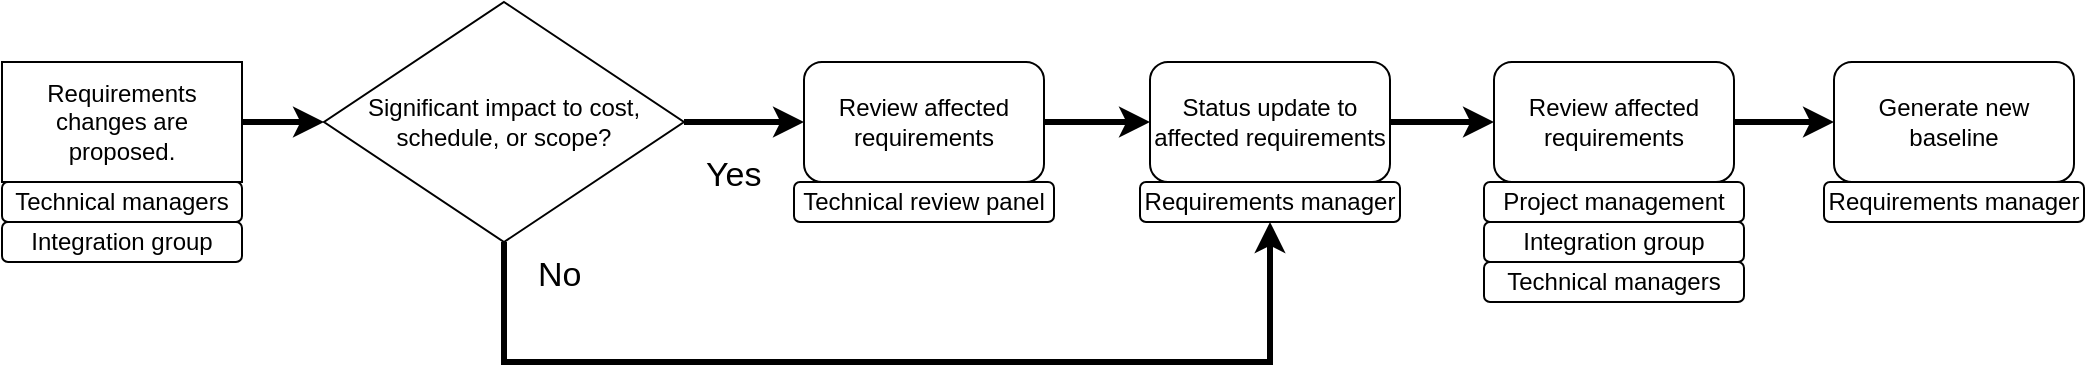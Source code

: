 <mxfile version="24.3.0" type="github">
  <diagram name="Page-1" id="v0yi8HXEAamx-xVk284D">
    <mxGraphModel dx="1363" dy="881" grid="1" gridSize="10" guides="1" tooltips="1" connect="1" arrows="1" fold="1" page="1" pageScale="1" pageWidth="3300" pageHeight="2339" math="0" shadow="0">
      <root>
        <mxCell id="0" />
        <mxCell id="1" parent="0" />
        <mxCell id="uR5suj7HJIv4veP70v_R-18" value="" style="group" vertex="1" connectable="0" parent="1">
          <mxGeometry x="580" y="120" width="130" height="80" as="geometry" />
        </mxCell>
        <mxCell id="uR5suj7HJIv4veP70v_R-3" value="Review affected requirements" style="rounded=1;whiteSpace=wrap;html=1;" vertex="1" parent="uR5suj7HJIv4veP70v_R-18">
          <mxGeometry x="5" width="120" height="60" as="geometry" />
        </mxCell>
        <mxCell id="uR5suj7HJIv4veP70v_R-13" value="Technical review panel" style="rounded=1;whiteSpace=wrap;html=1;" vertex="1" parent="uR5suj7HJIv4veP70v_R-18">
          <mxGeometry y="60" width="130" height="20" as="geometry" />
        </mxCell>
        <mxCell id="uR5suj7HJIv4veP70v_R-19" value="" style="group" vertex="1" connectable="0" parent="1">
          <mxGeometry x="753" y="120" width="130" height="80" as="geometry" />
        </mxCell>
        <mxCell id="uR5suj7HJIv4veP70v_R-4" value="Status update to affected requirements" style="rounded=1;whiteSpace=wrap;html=1;" vertex="1" parent="uR5suj7HJIv4veP70v_R-19">
          <mxGeometry x="5" width="120" height="60" as="geometry" />
        </mxCell>
        <mxCell id="uR5suj7HJIv4veP70v_R-14" value="Requirements manager" style="rounded=1;whiteSpace=wrap;html=1;" vertex="1" parent="uR5suj7HJIv4veP70v_R-19">
          <mxGeometry y="60" width="130" height="20" as="geometry" />
        </mxCell>
        <mxCell id="uR5suj7HJIv4veP70v_R-20" value="" style="group" vertex="1" connectable="0" parent="1">
          <mxGeometry x="1095" y="120" width="130" height="80" as="geometry" />
        </mxCell>
        <mxCell id="uR5suj7HJIv4veP70v_R-5" value="Generate new baseline" style="rounded=1;whiteSpace=wrap;html=1;" vertex="1" parent="uR5suj7HJIv4veP70v_R-20">
          <mxGeometry x="5" width="120" height="60" as="geometry" />
        </mxCell>
        <mxCell id="uR5suj7HJIv4veP70v_R-15" value="Requirements manager" style="rounded=1;whiteSpace=wrap;html=1;" vertex="1" parent="uR5suj7HJIv4veP70v_R-20">
          <mxGeometry y="60" width="130" height="20" as="geometry" />
        </mxCell>
        <mxCell id="uR5suj7HJIv4veP70v_R-30" value="No" style="text;whiteSpace=wrap;html=1;fontSize=17;" vertex="1" parent="1">
          <mxGeometry x="450" y="210" width="30" height="30" as="geometry" />
        </mxCell>
        <mxCell id="uR5suj7HJIv4veP70v_R-32" value="Significant impact to cost, schedule, or scope?" style="rhombus;whiteSpace=wrap;html=1;" vertex="1" parent="1">
          <mxGeometry x="345" y="90" width="180" height="120" as="geometry" />
        </mxCell>
        <mxCell id="uR5suj7HJIv4veP70v_R-34" value="" style="endArrow=classic;html=1;rounded=0;strokeWidth=3;exitX=1;exitY=0.5;exitDx=0;exitDy=0;entryX=0;entryY=0.5;entryDx=0;entryDy=0;" edge="1" parent="1" source="uR5suj7HJIv4veP70v_R-32" target="uR5suj7HJIv4veP70v_R-3">
          <mxGeometry width="50" height="50" relative="1" as="geometry">
            <mxPoint x="569.5" y="120" as="sourcePoint" />
            <mxPoint x="590" y="150" as="targetPoint" />
            <Array as="points" />
          </mxGeometry>
        </mxCell>
        <mxCell id="uR5suj7HJIv4veP70v_R-35" value="" style="group" vertex="1" connectable="0" parent="1">
          <mxGeometry x="925" y="120" width="130" height="100" as="geometry" />
        </mxCell>
        <mxCell id="uR5suj7HJIv4veP70v_R-24" value="Review affected requirements" style="rounded=1;whiteSpace=wrap;html=1;container=0;" vertex="1" parent="uR5suj7HJIv4veP70v_R-35">
          <mxGeometry x="5" width="120" height="60" as="geometry" />
        </mxCell>
        <mxCell id="uR5suj7HJIv4veP70v_R-25" value="Project management" style="rounded=1;whiteSpace=wrap;html=1;container=0;" vertex="1" parent="uR5suj7HJIv4veP70v_R-35">
          <mxGeometry y="60" width="130" height="20" as="geometry" />
        </mxCell>
        <mxCell id="uR5suj7HJIv4veP70v_R-27" value="Integration group" style="rounded=1;whiteSpace=wrap;html=1;container=0;" vertex="1" parent="uR5suj7HJIv4veP70v_R-35">
          <mxGeometry y="80" width="130" height="20" as="geometry" />
        </mxCell>
        <mxCell id="uR5suj7HJIv4veP70v_R-36" value="Yes" style="text;whiteSpace=wrap;html=1;fontSize=17;" vertex="1" parent="1">
          <mxGeometry x="534" y="160" width="30" height="30" as="geometry" />
        </mxCell>
        <mxCell id="uR5suj7HJIv4veP70v_R-37" value="" style="endArrow=classic;html=1;rounded=0;strokeWidth=3;exitX=1;exitY=0.5;exitDx=0;exitDy=0;entryX=0;entryY=0.5;entryDx=0;entryDy=0;" edge="1" parent="1" source="uR5suj7HJIv4veP70v_R-31" target="uR5suj7HJIv4veP70v_R-32">
          <mxGeometry width="50" height="50" relative="1" as="geometry">
            <mxPoint x="300" y="188.82" as="sourcePoint" />
            <mxPoint x="380" y="188.82" as="targetPoint" />
            <Array as="points" />
          </mxGeometry>
        </mxCell>
        <mxCell id="uR5suj7HJIv4veP70v_R-40" value="" style="endArrow=classic;html=1;rounded=0;strokeWidth=3;exitX=0.5;exitY=1;exitDx=0;exitDy=0;entryX=0.5;entryY=1;entryDx=0;entryDy=0;" edge="1" parent="1" source="uR5suj7HJIv4veP70v_R-32" target="uR5suj7HJIv4veP70v_R-14">
          <mxGeometry width="50" height="50" relative="1" as="geometry">
            <mxPoint x="420" y="300" as="sourcePoint" />
            <mxPoint x="760" y="280" as="targetPoint" />
            <Array as="points">
              <mxPoint x="435" y="270" />
              <mxPoint x="550" y="270" />
              <mxPoint x="818" y="270" />
            </Array>
          </mxGeometry>
        </mxCell>
        <mxCell id="uR5suj7HJIv4veP70v_R-41" value="" style="endArrow=classic;html=1;rounded=0;strokeWidth=3;exitX=1;exitY=0.5;exitDx=0;exitDy=0;entryX=0;entryY=0.5;entryDx=0;entryDy=0;" edge="1" parent="1" source="uR5suj7HJIv4veP70v_R-3" target="uR5suj7HJIv4veP70v_R-4">
          <mxGeometry width="50" height="50" relative="1" as="geometry">
            <mxPoint x="750" y="224.41" as="sourcePoint" />
            <mxPoint x="830" y="224.41" as="targetPoint" />
            <Array as="points" />
          </mxGeometry>
        </mxCell>
        <mxCell id="uR5suj7HJIv4veP70v_R-42" value="" style="endArrow=classic;html=1;rounded=0;strokeWidth=3;exitX=1;exitY=0.5;exitDx=0;exitDy=0;entryX=0;entryY=0.5;entryDx=0;entryDy=0;" edge="1" parent="1" source="uR5suj7HJIv4veP70v_R-4" target="uR5suj7HJIv4veP70v_R-24">
          <mxGeometry width="50" height="50" relative="1" as="geometry">
            <mxPoint x="950" y="240" as="sourcePoint" />
            <mxPoint x="1010" y="240" as="targetPoint" />
            <Array as="points" />
          </mxGeometry>
        </mxCell>
        <mxCell id="uR5suj7HJIv4veP70v_R-43" value="" style="endArrow=classic;html=1;rounded=0;strokeWidth=3;entryX=0;entryY=0.5;entryDx=0;entryDy=0;exitX=1;exitY=0.5;exitDx=0;exitDy=0;" edge="1" parent="1" source="uR5suj7HJIv4veP70v_R-24" target="uR5suj7HJIv4veP70v_R-5">
          <mxGeometry width="50" height="50" relative="1" as="geometry">
            <mxPoint x="1080" y="150" as="sourcePoint" />
            <mxPoint x="1210" y="270" as="targetPoint" />
            <Array as="points" />
          </mxGeometry>
        </mxCell>
        <mxCell id="uR5suj7HJIv4veP70v_R-44" value="Technical managers" style="rounded=1;whiteSpace=wrap;html=1;" vertex="1" parent="1">
          <mxGeometry x="925" y="220" width="130" height="20" as="geometry" />
        </mxCell>
        <mxCell id="uR5suj7HJIv4veP70v_R-45" value="" style="group" vertex="1" connectable="0" parent="1">
          <mxGeometry x="184" y="120" width="120" height="100" as="geometry" />
        </mxCell>
        <mxCell id="uR5suj7HJIv4veP70v_R-6" value="Technical managers" style="rounded=1;whiteSpace=wrap;html=1;" vertex="1" parent="uR5suj7HJIv4veP70v_R-45">
          <mxGeometry y="60" width="120" height="20" as="geometry" />
        </mxCell>
        <mxCell id="uR5suj7HJIv4veP70v_R-8" value="Integration group" style="rounded=1;whiteSpace=wrap;html=1;" vertex="1" parent="uR5suj7HJIv4veP70v_R-45">
          <mxGeometry y="80" width="120" height="20" as="geometry" />
        </mxCell>
        <mxCell id="uR5suj7HJIv4veP70v_R-31" value="Requirements changes are proposed." style="rounded=0;whiteSpace=wrap;html=1;" vertex="1" parent="uR5suj7HJIv4veP70v_R-45">
          <mxGeometry width="120" height="60" as="geometry" />
        </mxCell>
      </root>
    </mxGraphModel>
  </diagram>
</mxfile>
